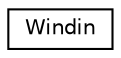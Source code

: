 digraph "Graphical Class Hierarchy"
{
 // LATEX_PDF_SIZE
  edge [fontname="Helvetica",fontsize="10",labelfontname="Helvetica",labelfontsize="10"];
  node [fontname="Helvetica",fontsize="10",shape=record];
  rankdir="LR";
  Node0 [label="Windin",height=0.2,width=0.4,color="black", fillcolor="white", style="filled",URL="$classWindin.html",tooltip=" "];
}
